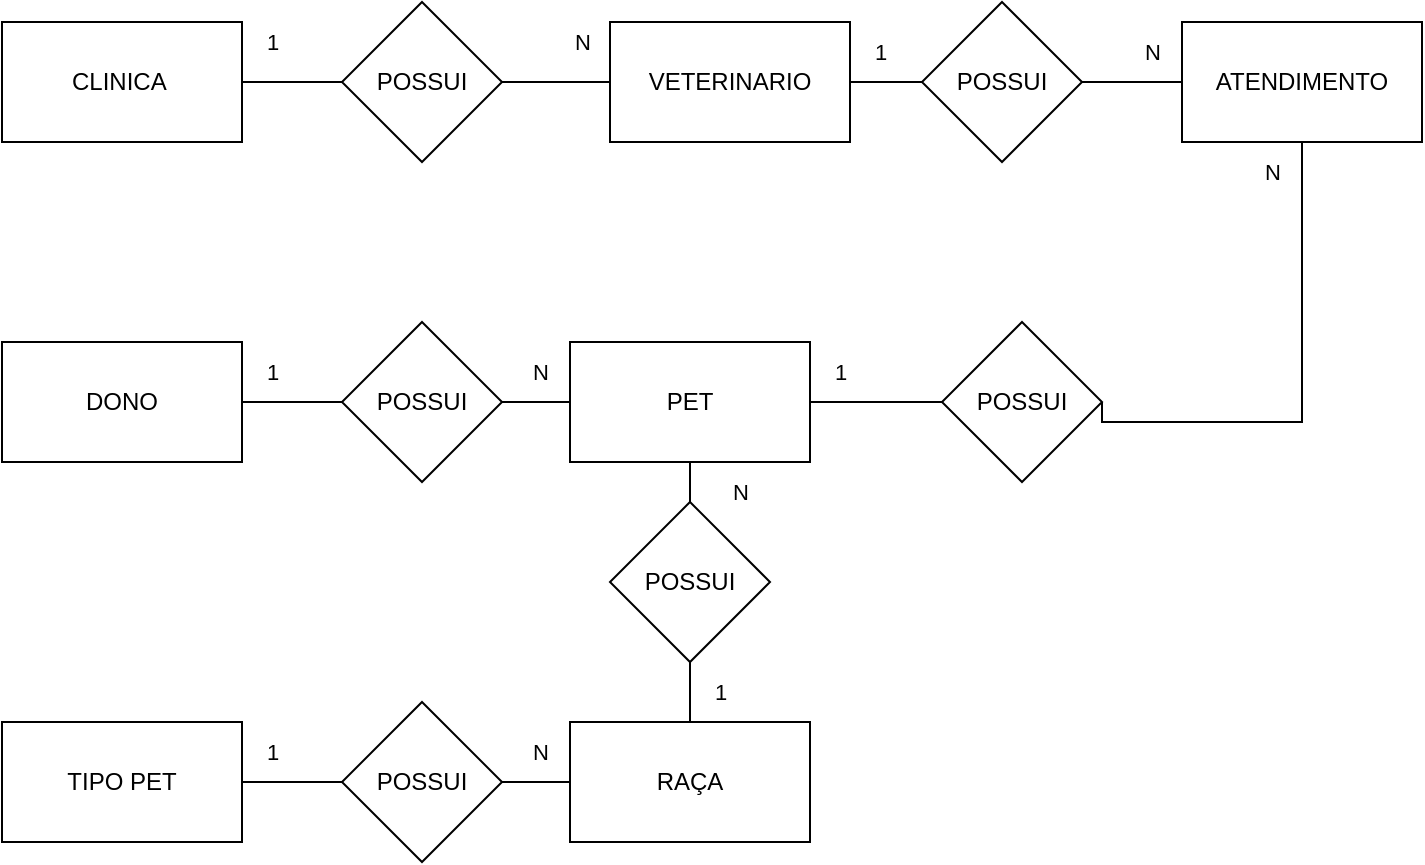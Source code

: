 <mxfile version="21.1.6" type="device">
  <diagram name="Página-1" id="ugy9R8QUqL7VcsIxUnH7">
    <mxGraphModel dx="880" dy="427" grid="1" gridSize="10" guides="1" tooltips="1" connect="1" arrows="1" fold="1" page="1" pageScale="1" pageWidth="827" pageHeight="1169" math="0" shadow="0">
      <root>
        <mxCell id="0" />
        <mxCell id="1" parent="0" />
        <mxCell id="lpc0poG3Ya0TQtmMI8_p-15" style="edgeStyle=orthogonalEdgeStyle;rounded=0;orthogonalLoop=1;jettySize=auto;html=1;entryX=0;entryY=0.5;entryDx=0;entryDy=0;endArrow=none;endFill=0;" edge="1" parent="1" source="lpc0poG3Ya0TQtmMI8_p-1" target="lpc0poG3Ya0TQtmMI8_p-8">
          <mxGeometry relative="1" as="geometry" />
        </mxCell>
        <mxCell id="lpc0poG3Ya0TQtmMI8_p-1" value="CLINICA&lt;span style=&quot;white-space: pre;&quot;&gt;	&lt;/span&gt;" style="rounded=0;whiteSpace=wrap;html=1;" vertex="1" parent="1">
          <mxGeometry x="70" y="90" width="120" height="60" as="geometry" />
        </mxCell>
        <mxCell id="lpc0poG3Ya0TQtmMI8_p-36" style="edgeStyle=orthogonalEdgeStyle;shape=connector;rounded=0;orthogonalLoop=1;jettySize=auto;html=1;labelBackgroundColor=default;strokeColor=default;fontFamily=Helvetica;fontSize=11;fontColor=default;endArrow=none;endFill=0;" edge="1" parent="1" source="lpc0poG3Ya0TQtmMI8_p-2" target="lpc0poG3Ya0TQtmMI8_p-11">
          <mxGeometry relative="1" as="geometry" />
        </mxCell>
        <mxCell id="lpc0poG3Ya0TQtmMI8_p-2" value="VETERINARIO" style="rounded=0;whiteSpace=wrap;html=1;" vertex="1" parent="1">
          <mxGeometry x="374" y="90" width="120" height="60" as="geometry" />
        </mxCell>
        <mxCell id="lpc0poG3Ya0TQtmMI8_p-19" style="edgeStyle=orthogonalEdgeStyle;rounded=0;orthogonalLoop=1;jettySize=auto;html=1;entryX=1;entryY=0.5;entryDx=0;entryDy=0;endArrow=none;endFill=0;" edge="1" parent="1" source="lpc0poG3Ya0TQtmMI8_p-3" target="lpc0poG3Ya0TQtmMI8_p-13">
          <mxGeometry relative="1" as="geometry">
            <Array as="points">
              <mxPoint x="720" y="290" />
            </Array>
          </mxGeometry>
        </mxCell>
        <mxCell id="lpc0poG3Ya0TQtmMI8_p-3" value="ATENDIMENTO" style="rounded=0;whiteSpace=wrap;html=1;" vertex="1" parent="1">
          <mxGeometry x="660" y="90" width="120" height="60" as="geometry" />
        </mxCell>
        <mxCell id="lpc0poG3Ya0TQtmMI8_p-37" style="edgeStyle=orthogonalEdgeStyle;shape=connector;rounded=0;orthogonalLoop=1;jettySize=auto;html=1;labelBackgroundColor=default;strokeColor=default;fontFamily=Helvetica;fontSize=11;fontColor=default;endArrow=none;endFill=0;" edge="1" parent="1" source="lpc0poG3Ya0TQtmMI8_p-4" target="lpc0poG3Ya0TQtmMI8_p-10">
          <mxGeometry relative="1" as="geometry" />
        </mxCell>
        <mxCell id="lpc0poG3Ya0TQtmMI8_p-38" style="edgeStyle=orthogonalEdgeStyle;shape=connector;rounded=0;orthogonalLoop=1;jettySize=auto;html=1;labelBackgroundColor=default;strokeColor=default;fontFamily=Helvetica;fontSize=11;fontColor=default;endArrow=none;endFill=0;" edge="1" parent="1" source="lpc0poG3Ya0TQtmMI8_p-4" target="lpc0poG3Ya0TQtmMI8_p-12">
          <mxGeometry relative="1" as="geometry" />
        </mxCell>
        <mxCell id="lpc0poG3Ya0TQtmMI8_p-4" value="PET" style="rounded=0;whiteSpace=wrap;html=1;" vertex="1" parent="1">
          <mxGeometry x="354" y="250" width="120" height="60" as="geometry" />
        </mxCell>
        <mxCell id="lpc0poG3Ya0TQtmMI8_p-5" value="DONO" style="rounded=0;whiteSpace=wrap;html=1;" vertex="1" parent="1">
          <mxGeometry x="70" y="250" width="120" height="60" as="geometry" />
        </mxCell>
        <mxCell id="lpc0poG3Ya0TQtmMI8_p-41" style="edgeStyle=orthogonalEdgeStyle;shape=connector;rounded=0;orthogonalLoop=1;jettySize=auto;html=1;labelBackgroundColor=default;strokeColor=default;fontFamily=Helvetica;fontSize=11;fontColor=default;endArrow=none;endFill=0;" edge="1" parent="1" source="lpc0poG3Ya0TQtmMI8_p-6" target="lpc0poG3Ya0TQtmMI8_p-9">
          <mxGeometry relative="1" as="geometry" />
        </mxCell>
        <mxCell id="lpc0poG3Ya0TQtmMI8_p-6" value="RAÇA" style="rounded=0;whiteSpace=wrap;html=1;" vertex="1" parent="1">
          <mxGeometry x="354" y="440" width="120" height="60" as="geometry" />
        </mxCell>
        <mxCell id="lpc0poG3Ya0TQtmMI8_p-7" value="TIPO PET" style="rounded=0;whiteSpace=wrap;html=1;" vertex="1" parent="1">
          <mxGeometry x="70" y="440" width="120" height="60" as="geometry" />
        </mxCell>
        <mxCell id="lpc0poG3Ya0TQtmMI8_p-16" style="edgeStyle=orthogonalEdgeStyle;rounded=0;orthogonalLoop=1;jettySize=auto;html=1;endArrow=none;endFill=0;" edge="1" parent="1" source="lpc0poG3Ya0TQtmMI8_p-8" target="lpc0poG3Ya0TQtmMI8_p-2">
          <mxGeometry relative="1" as="geometry" />
        </mxCell>
        <mxCell id="lpc0poG3Ya0TQtmMI8_p-8" value="POSSUI" style="rhombus;whiteSpace=wrap;html=1;" vertex="1" parent="1">
          <mxGeometry x="240" y="80" width="80" height="80" as="geometry" />
        </mxCell>
        <mxCell id="lpc0poG3Ya0TQtmMI8_p-42" style="edgeStyle=orthogonalEdgeStyle;shape=connector;rounded=0;orthogonalLoop=1;jettySize=auto;html=1;labelBackgroundColor=default;strokeColor=default;fontFamily=Helvetica;fontSize=11;fontColor=default;endArrow=none;endFill=0;" edge="1" parent="1" source="lpc0poG3Ya0TQtmMI8_p-9" target="lpc0poG3Ya0TQtmMI8_p-7">
          <mxGeometry relative="1" as="geometry" />
        </mxCell>
        <mxCell id="lpc0poG3Ya0TQtmMI8_p-9" value="POSSUI" style="rhombus;whiteSpace=wrap;html=1;" vertex="1" parent="1">
          <mxGeometry x="240" y="430" width="80" height="80" as="geometry" />
        </mxCell>
        <mxCell id="lpc0poG3Ya0TQtmMI8_p-23" style="edgeStyle=orthogonalEdgeStyle;rounded=0;orthogonalLoop=1;jettySize=auto;html=1;endArrow=none;endFill=0;" edge="1" parent="1" source="lpc0poG3Ya0TQtmMI8_p-10" target="lpc0poG3Ya0TQtmMI8_p-5">
          <mxGeometry relative="1" as="geometry" />
        </mxCell>
        <mxCell id="lpc0poG3Ya0TQtmMI8_p-10" value="POSSUI" style="rhombus;whiteSpace=wrap;html=1;" vertex="1" parent="1">
          <mxGeometry x="240" y="240" width="80" height="80" as="geometry" />
        </mxCell>
        <mxCell id="lpc0poG3Ya0TQtmMI8_p-18" style="edgeStyle=orthogonalEdgeStyle;rounded=0;orthogonalLoop=1;jettySize=auto;html=1;entryX=0;entryY=0.5;entryDx=0;entryDy=0;endArrow=none;endFill=0;" edge="1" parent="1" source="lpc0poG3Ya0TQtmMI8_p-11" target="lpc0poG3Ya0TQtmMI8_p-3">
          <mxGeometry relative="1" as="geometry" />
        </mxCell>
        <mxCell id="lpc0poG3Ya0TQtmMI8_p-11" value="POSSUI" style="rhombus;whiteSpace=wrap;html=1;" vertex="1" parent="1">
          <mxGeometry x="530" y="80" width="80" height="80" as="geometry" />
        </mxCell>
        <mxCell id="lpc0poG3Ya0TQtmMI8_p-35" style="edgeStyle=orthogonalEdgeStyle;shape=connector;rounded=0;orthogonalLoop=1;jettySize=auto;html=1;labelBackgroundColor=default;strokeColor=default;fontFamily=Helvetica;fontSize=11;fontColor=default;endArrow=none;endFill=0;" edge="1" parent="1" source="lpc0poG3Ya0TQtmMI8_p-12" target="lpc0poG3Ya0TQtmMI8_p-6">
          <mxGeometry relative="1" as="geometry" />
        </mxCell>
        <mxCell id="lpc0poG3Ya0TQtmMI8_p-12" value="POSSUI" style="rhombus;whiteSpace=wrap;html=1;" vertex="1" parent="1">
          <mxGeometry x="374" y="330" width="80" height="80" as="geometry" />
        </mxCell>
        <mxCell id="lpc0poG3Ya0TQtmMI8_p-21" style="edgeStyle=orthogonalEdgeStyle;rounded=0;orthogonalLoop=1;jettySize=auto;html=1;entryX=1;entryY=0.5;entryDx=0;entryDy=0;endArrow=none;endFill=0;" edge="1" parent="1" source="lpc0poG3Ya0TQtmMI8_p-13" target="lpc0poG3Ya0TQtmMI8_p-4">
          <mxGeometry relative="1" as="geometry" />
        </mxCell>
        <mxCell id="lpc0poG3Ya0TQtmMI8_p-13" value="POSSUI" style="rhombus;whiteSpace=wrap;html=1;" vertex="1" parent="1">
          <mxGeometry x="540" y="240" width="80" height="80" as="geometry" />
        </mxCell>
        <mxCell id="lpc0poG3Ya0TQtmMI8_p-43" value="N" style="text;html=1;align=center;verticalAlign=middle;resizable=0;points=[];autosize=1;strokeColor=none;fillColor=none;fontSize=11;fontFamily=Helvetica;fontColor=default;" vertex="1" parent="1">
          <mxGeometry x="345" y="85" width="30" height="30" as="geometry" />
        </mxCell>
        <mxCell id="lpc0poG3Ya0TQtmMI8_p-44" value="1" style="text;html=1;align=center;verticalAlign=middle;resizable=0;points=[];autosize=1;strokeColor=none;fillColor=none;fontSize=11;fontFamily=Helvetica;fontColor=default;" vertex="1" parent="1">
          <mxGeometry x="190" y="85" width="30" height="30" as="geometry" />
        </mxCell>
        <mxCell id="lpc0poG3Ya0TQtmMI8_p-45" value="N" style="text;html=1;align=center;verticalAlign=middle;resizable=0;points=[];autosize=1;strokeColor=none;fillColor=none;fontSize=11;fontFamily=Helvetica;fontColor=default;" vertex="1" parent="1">
          <mxGeometry x="630" y="90" width="30" height="30" as="geometry" />
        </mxCell>
        <mxCell id="lpc0poG3Ya0TQtmMI8_p-46" value="1" style="text;html=1;align=center;verticalAlign=middle;resizable=0;points=[];autosize=1;strokeColor=none;fillColor=none;fontSize=11;fontFamily=Helvetica;fontColor=default;" vertex="1" parent="1">
          <mxGeometry x="494" y="90" width="30" height="30" as="geometry" />
        </mxCell>
        <mxCell id="lpc0poG3Ya0TQtmMI8_p-47" value="N" style="text;html=1;align=center;verticalAlign=middle;resizable=0;points=[];autosize=1;strokeColor=none;fillColor=none;fontSize=11;fontFamily=Helvetica;fontColor=default;" vertex="1" parent="1">
          <mxGeometry x="690" y="150" width="30" height="30" as="geometry" />
        </mxCell>
        <mxCell id="lpc0poG3Ya0TQtmMI8_p-48" value="1" style="text;html=1;align=center;verticalAlign=middle;resizable=0;points=[];autosize=1;strokeColor=none;fillColor=none;fontSize=11;fontFamily=Helvetica;fontColor=default;" vertex="1" parent="1">
          <mxGeometry x="474" y="250" width="30" height="30" as="geometry" />
        </mxCell>
        <mxCell id="lpc0poG3Ya0TQtmMI8_p-49" value="1" style="text;html=1;align=center;verticalAlign=middle;resizable=0;points=[];autosize=1;strokeColor=none;fillColor=none;fontSize=11;fontFamily=Helvetica;fontColor=default;" vertex="1" parent="1">
          <mxGeometry x="190" y="250" width="30" height="30" as="geometry" />
        </mxCell>
        <mxCell id="lpc0poG3Ya0TQtmMI8_p-50" value="N" style="text;html=1;align=center;verticalAlign=middle;resizable=0;points=[];autosize=1;strokeColor=none;fillColor=none;fontSize=11;fontFamily=Helvetica;fontColor=default;" vertex="1" parent="1">
          <mxGeometry x="324" y="250" width="30" height="30" as="geometry" />
        </mxCell>
        <mxCell id="lpc0poG3Ya0TQtmMI8_p-51" value="1" style="text;html=1;align=center;verticalAlign=middle;resizable=0;points=[];autosize=1;strokeColor=none;fillColor=none;fontSize=11;fontFamily=Helvetica;fontColor=default;" vertex="1" parent="1">
          <mxGeometry x="414" y="410" width="30" height="30" as="geometry" />
        </mxCell>
        <mxCell id="lpc0poG3Ya0TQtmMI8_p-52" value="N" style="text;html=1;align=center;verticalAlign=middle;resizable=0;points=[];autosize=1;strokeColor=none;fillColor=none;fontSize=11;fontFamily=Helvetica;fontColor=default;" vertex="1" parent="1">
          <mxGeometry x="424" y="310" width="30" height="30" as="geometry" />
        </mxCell>
        <mxCell id="lpc0poG3Ya0TQtmMI8_p-53" value="1" style="text;html=1;align=center;verticalAlign=middle;resizable=0;points=[];autosize=1;strokeColor=none;fillColor=none;fontSize=11;fontFamily=Helvetica;fontColor=default;" vertex="1" parent="1">
          <mxGeometry x="190" y="440" width="30" height="30" as="geometry" />
        </mxCell>
        <mxCell id="lpc0poG3Ya0TQtmMI8_p-54" value="N" style="text;html=1;align=center;verticalAlign=middle;resizable=0;points=[];autosize=1;strokeColor=none;fillColor=none;fontSize=11;fontFamily=Helvetica;fontColor=default;" vertex="1" parent="1">
          <mxGeometry x="324" y="440" width="30" height="30" as="geometry" />
        </mxCell>
      </root>
    </mxGraphModel>
  </diagram>
</mxfile>
